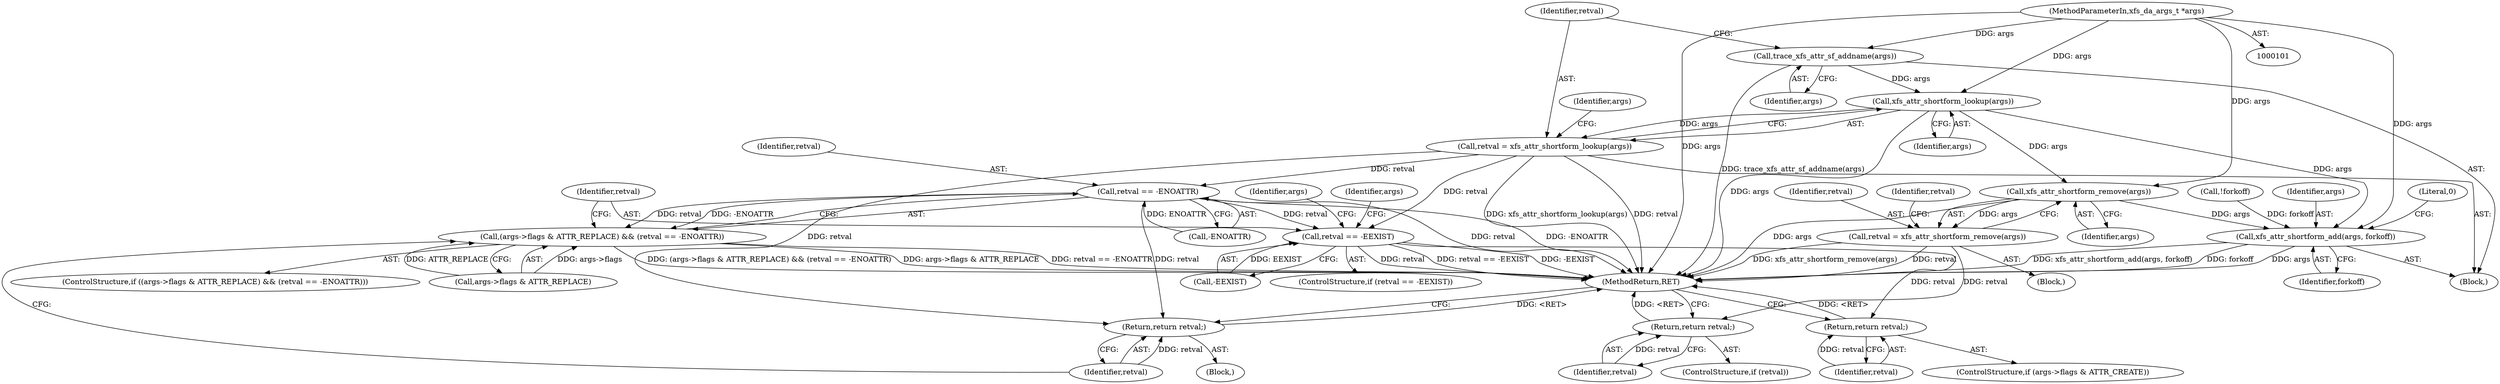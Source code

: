 digraph "0_linux_7b38460dc8e4eafba06c78f8e37099d3b34d473c@pointer" {
"1000111" [label="(Call,xfs_attr_shortform_lookup(args))"];
"1000107" [label="(Call,trace_xfs_attr_sf_addname(args))"];
"1000102" [label="(MethodParameterIn,xfs_da_args_t *args)"];
"1000109" [label="(Call,retval = xfs_attr_shortform_lookup(args))"];
"1000120" [label="(Call,retval == -ENOATTR)"];
"1000114" [label="(Call,(args->flags & ATTR_REPLACE) && (retval == -ENOATTR))"];
"1000125" [label="(Return,return retval;)"];
"1000129" [label="(Call,retval == -EEXIST)"];
"1000140" [label="(Return,return retval;)"];
"1000144" [label="(Call,xfs_attr_shortform_remove(args))"];
"1000142" [label="(Call,retval = xfs_attr_shortform_remove(args))"];
"1000148" [label="(Return,return retval;)"];
"1000198" [label="(Call,xfs_attr_shortform_add(args, forkoff))"];
"1000133" [label="(Block,)"];
"1000143" [label="(Identifier,retval)"];
"1000124" [label="(Block,)"];
"1000114" [label="(Call,(args->flags & ATTR_REPLACE) && (retval == -ENOATTR))"];
"1000128" [label="(ControlStructure,if (retval == -EEXIST))"];
"1000137" [label="(Identifier,args)"];
"1000141" [label="(Identifier,retval)"];
"1000200" [label="(Identifier,forkoff)"];
"1000134" [label="(ControlStructure,if (args->flags & ATTR_CREATE))"];
"1000203" [label="(MethodReturn,RET)"];
"1000125" [label="(Return,return retval;)"];
"1000115" [label="(Call,args->flags & ATTR_REPLACE)"];
"1000159" [label="(Identifier,args)"];
"1000198" [label="(Call,xfs_attr_shortform_add(args, forkoff))"];
"1000120" [label="(Call,retval == -ENOATTR)"];
"1000140" [label="(Return,return retval;)"];
"1000110" [label="(Identifier,retval)"];
"1000142" [label="(Call,retval = xfs_attr_shortform_remove(args))"];
"1000129" [label="(Call,retval == -EEXIST)"];
"1000145" [label="(Identifier,args)"];
"1000108" [label="(Identifier,args)"];
"1000126" [label="(Identifier,retval)"];
"1000144" [label="(Call,xfs_attr_shortform_remove(args))"];
"1000130" [label="(Identifier,retval)"];
"1000117" [label="(Identifier,args)"];
"1000107" [label="(Call,trace_xfs_attr_sf_addname(args))"];
"1000103" [label="(Block,)"];
"1000146" [label="(ControlStructure,if (retval))"];
"1000121" [label="(Identifier,retval)"];
"1000112" [label="(Identifier,args)"];
"1000111" [label="(Call,xfs_attr_shortform_lookup(args))"];
"1000148" [label="(Return,return retval;)"];
"1000102" [label="(MethodParameterIn,xfs_da_args_t *args)"];
"1000113" [label="(ControlStructure,if ((args->flags & ATTR_REPLACE) && (retval == -ENOATTR)))"];
"1000149" [label="(Identifier,retval)"];
"1000109" [label="(Call,retval = xfs_attr_shortform_lookup(args))"];
"1000122" [label="(Call,-ENOATTR)"];
"1000147" [label="(Identifier,retval)"];
"1000202" [label="(Literal,0)"];
"1000131" [label="(Call,-EEXIST)"];
"1000193" [label="(Call,!forkoff)"];
"1000199" [label="(Identifier,args)"];
"1000111" -> "1000109"  [label="AST: "];
"1000111" -> "1000112"  [label="CFG: "];
"1000112" -> "1000111"  [label="AST: "];
"1000109" -> "1000111"  [label="CFG: "];
"1000111" -> "1000203"  [label="DDG: args"];
"1000111" -> "1000109"  [label="DDG: args"];
"1000107" -> "1000111"  [label="DDG: args"];
"1000102" -> "1000111"  [label="DDG: args"];
"1000111" -> "1000144"  [label="DDG: args"];
"1000111" -> "1000198"  [label="DDG: args"];
"1000107" -> "1000103"  [label="AST: "];
"1000107" -> "1000108"  [label="CFG: "];
"1000108" -> "1000107"  [label="AST: "];
"1000110" -> "1000107"  [label="CFG: "];
"1000107" -> "1000203"  [label="DDG: trace_xfs_attr_sf_addname(args)"];
"1000102" -> "1000107"  [label="DDG: args"];
"1000102" -> "1000101"  [label="AST: "];
"1000102" -> "1000203"  [label="DDG: args"];
"1000102" -> "1000144"  [label="DDG: args"];
"1000102" -> "1000198"  [label="DDG: args"];
"1000109" -> "1000103"  [label="AST: "];
"1000110" -> "1000109"  [label="AST: "];
"1000117" -> "1000109"  [label="CFG: "];
"1000109" -> "1000203"  [label="DDG: retval"];
"1000109" -> "1000203"  [label="DDG: xfs_attr_shortform_lookup(args)"];
"1000109" -> "1000120"  [label="DDG: retval"];
"1000109" -> "1000125"  [label="DDG: retval"];
"1000109" -> "1000129"  [label="DDG: retval"];
"1000120" -> "1000114"  [label="AST: "];
"1000120" -> "1000122"  [label="CFG: "];
"1000121" -> "1000120"  [label="AST: "];
"1000122" -> "1000120"  [label="AST: "];
"1000114" -> "1000120"  [label="CFG: "];
"1000120" -> "1000203"  [label="DDG: retval"];
"1000120" -> "1000203"  [label="DDG: -ENOATTR"];
"1000120" -> "1000114"  [label="DDG: retval"];
"1000120" -> "1000114"  [label="DDG: -ENOATTR"];
"1000122" -> "1000120"  [label="DDG: ENOATTR"];
"1000120" -> "1000125"  [label="DDG: retval"];
"1000120" -> "1000129"  [label="DDG: retval"];
"1000114" -> "1000113"  [label="AST: "];
"1000114" -> "1000115"  [label="CFG: "];
"1000115" -> "1000114"  [label="AST: "];
"1000126" -> "1000114"  [label="CFG: "];
"1000130" -> "1000114"  [label="CFG: "];
"1000114" -> "1000203"  [label="DDG: (args->flags & ATTR_REPLACE) && (retval == -ENOATTR)"];
"1000114" -> "1000203"  [label="DDG: args->flags & ATTR_REPLACE"];
"1000114" -> "1000203"  [label="DDG: retval == -ENOATTR"];
"1000115" -> "1000114"  [label="DDG: args->flags"];
"1000115" -> "1000114"  [label="DDG: ATTR_REPLACE"];
"1000125" -> "1000124"  [label="AST: "];
"1000125" -> "1000126"  [label="CFG: "];
"1000126" -> "1000125"  [label="AST: "];
"1000203" -> "1000125"  [label="CFG: "];
"1000125" -> "1000203"  [label="DDG: <RET>"];
"1000126" -> "1000125"  [label="DDG: retval"];
"1000129" -> "1000128"  [label="AST: "];
"1000129" -> "1000131"  [label="CFG: "];
"1000130" -> "1000129"  [label="AST: "];
"1000131" -> "1000129"  [label="AST: "];
"1000137" -> "1000129"  [label="CFG: "];
"1000159" -> "1000129"  [label="CFG: "];
"1000129" -> "1000203"  [label="DDG: retval"];
"1000129" -> "1000203"  [label="DDG: retval == -EEXIST"];
"1000129" -> "1000203"  [label="DDG: -EEXIST"];
"1000131" -> "1000129"  [label="DDG: EEXIST"];
"1000129" -> "1000140"  [label="DDG: retval"];
"1000140" -> "1000134"  [label="AST: "];
"1000140" -> "1000141"  [label="CFG: "];
"1000141" -> "1000140"  [label="AST: "];
"1000203" -> "1000140"  [label="CFG: "];
"1000140" -> "1000203"  [label="DDG: <RET>"];
"1000141" -> "1000140"  [label="DDG: retval"];
"1000144" -> "1000142"  [label="AST: "];
"1000144" -> "1000145"  [label="CFG: "];
"1000145" -> "1000144"  [label="AST: "];
"1000142" -> "1000144"  [label="CFG: "];
"1000144" -> "1000203"  [label="DDG: args"];
"1000144" -> "1000142"  [label="DDG: args"];
"1000144" -> "1000198"  [label="DDG: args"];
"1000142" -> "1000133"  [label="AST: "];
"1000143" -> "1000142"  [label="AST: "];
"1000147" -> "1000142"  [label="CFG: "];
"1000142" -> "1000203"  [label="DDG: xfs_attr_shortform_remove(args)"];
"1000142" -> "1000203"  [label="DDG: retval"];
"1000142" -> "1000148"  [label="DDG: retval"];
"1000148" -> "1000146"  [label="AST: "];
"1000148" -> "1000149"  [label="CFG: "];
"1000149" -> "1000148"  [label="AST: "];
"1000203" -> "1000148"  [label="CFG: "];
"1000148" -> "1000203"  [label="DDG: <RET>"];
"1000149" -> "1000148"  [label="DDG: retval"];
"1000198" -> "1000103"  [label="AST: "];
"1000198" -> "1000200"  [label="CFG: "];
"1000199" -> "1000198"  [label="AST: "];
"1000200" -> "1000198"  [label="AST: "];
"1000202" -> "1000198"  [label="CFG: "];
"1000198" -> "1000203"  [label="DDG: forkoff"];
"1000198" -> "1000203"  [label="DDG: args"];
"1000198" -> "1000203"  [label="DDG: xfs_attr_shortform_add(args, forkoff)"];
"1000193" -> "1000198"  [label="DDG: forkoff"];
}
